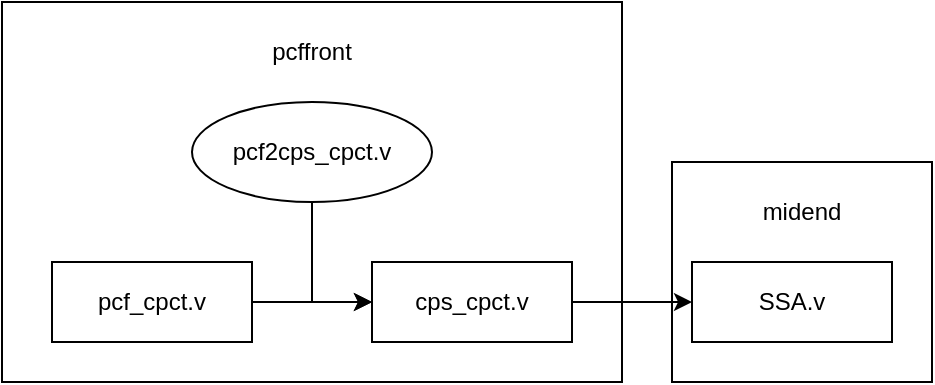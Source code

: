 <mxfile version="20.2.7" type="github">
  <diagram id="YwmyZTnuJxODA6Y0RdUc" name="第 1 页">
    <mxGraphModel dx="970" dy="536" grid="1" gridSize="10" guides="1" tooltips="1" connect="1" arrows="1" fold="1" page="1" pageScale="1" pageWidth="827" pageHeight="1169" math="0" shadow="0">
      <root>
        <mxCell id="0" />
        <mxCell id="1" parent="0" />
        <mxCell id="M4hbt9wP-p7dl2HIT-wz-3" value="" style="edgeStyle=orthogonalEdgeStyle;rounded=0;orthogonalLoop=1;jettySize=auto;html=1;" edge="1" parent="1" source="M4hbt9wP-p7dl2HIT-wz-1" target="M4hbt9wP-p7dl2HIT-wz-2">
          <mxGeometry relative="1" as="geometry" />
        </mxCell>
        <mxCell id="M4hbt9wP-p7dl2HIT-wz-1" value="pcf_cpct.v" style="rounded=0;whiteSpace=wrap;html=1;" vertex="1" parent="1">
          <mxGeometry x="120" y="210" width="100" height="40" as="geometry" />
        </mxCell>
        <mxCell id="M4hbt9wP-p7dl2HIT-wz-5" value="" style="edgeStyle=orthogonalEdgeStyle;rounded=0;orthogonalLoop=1;jettySize=auto;html=1;" edge="1" parent="1" source="M4hbt9wP-p7dl2HIT-wz-2" target="M4hbt9wP-p7dl2HIT-wz-4">
          <mxGeometry relative="1" as="geometry" />
        </mxCell>
        <mxCell id="M4hbt9wP-p7dl2HIT-wz-2" value="cps_cpct.v" style="whiteSpace=wrap;html=1;rounded=0;" vertex="1" parent="1">
          <mxGeometry x="280" y="210" width="100" height="40" as="geometry" />
        </mxCell>
        <mxCell id="M4hbt9wP-p7dl2HIT-wz-4" value="SSA.v" style="whiteSpace=wrap;html=1;rounded=0;" vertex="1" parent="1">
          <mxGeometry x="440" y="210" width="100" height="40" as="geometry" />
        </mxCell>
        <mxCell id="M4hbt9wP-p7dl2HIT-wz-7" value="" style="edgeStyle=orthogonalEdgeStyle;rounded=0;orthogonalLoop=1;jettySize=auto;html=1;" edge="1" parent="1" source="M4hbt9wP-p7dl2HIT-wz-6" target="M4hbt9wP-p7dl2HIT-wz-2">
          <mxGeometry relative="1" as="geometry">
            <Array as="points">
              <mxPoint x="250" y="230" />
            </Array>
          </mxGeometry>
        </mxCell>
        <mxCell id="M4hbt9wP-p7dl2HIT-wz-6" value="pcf2cps_cpct.v" style="ellipse;whiteSpace=wrap;html=1;" vertex="1" parent="1">
          <mxGeometry x="190" y="130" width="120" height="50" as="geometry" />
        </mxCell>
        <mxCell id="M4hbt9wP-p7dl2HIT-wz-8" value="" style="rounded=0;whiteSpace=wrap;html=1;fillColor=none;" vertex="1" parent="1">
          <mxGeometry x="95" y="80" width="310" height="190" as="geometry" />
        </mxCell>
        <mxCell id="M4hbt9wP-p7dl2HIT-wz-9" value="pcffront" style="text;html=1;strokeColor=none;fillColor=none;align=center;verticalAlign=middle;whiteSpace=wrap;rounded=0;" vertex="1" parent="1">
          <mxGeometry x="220" y="90" width="60" height="30" as="geometry" />
        </mxCell>
        <mxCell id="M4hbt9wP-p7dl2HIT-wz-10" value="" style="rounded=0;whiteSpace=wrap;html=1;fillColor=none;" vertex="1" parent="1">
          <mxGeometry x="430" y="160" width="130" height="110" as="geometry" />
        </mxCell>
        <mxCell id="M4hbt9wP-p7dl2HIT-wz-11" value="midend" style="text;html=1;strokeColor=none;fillColor=none;align=center;verticalAlign=middle;whiteSpace=wrap;rounded=0;" vertex="1" parent="1">
          <mxGeometry x="465" y="170" width="60" height="30" as="geometry" />
        </mxCell>
      </root>
    </mxGraphModel>
  </diagram>
</mxfile>
